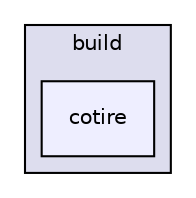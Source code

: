 digraph "build/cotire" {
  compound=true
  node [ fontsize="10", fontname="Helvetica"];
  edge [ labelfontsize="10", labelfontname="Helvetica"];
  subgraph clusterdir_73a6e1d0ebcee63c3d3e3143e29e5923 {
    graph [ bgcolor="#ddddee", pencolor="black", label="build" fontname="Helvetica", fontsize="10", URL="dir_73a6e1d0ebcee63c3d3e3143e29e5923.html"]
  dir_0a46910e8c14858fa94e2cbc1238f644 [shape=box, label="cotire", style="filled", fillcolor="#eeeeff", pencolor="black", URL="dir_0a46910e8c14858fa94e2cbc1238f644.html"];
  }
}
